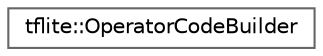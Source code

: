 digraph "Graphical Class Hierarchy"
{
 // LATEX_PDF_SIZE
  bgcolor="transparent";
  edge [fontname=Helvetica,fontsize=10,labelfontname=Helvetica,labelfontsize=10];
  node [fontname=Helvetica,fontsize=10,shape=box,height=0.2,width=0.4];
  rankdir="LR";
  Node0 [id="Node000000",label="tflite::OperatorCodeBuilder",height=0.2,width=0.4,color="grey40", fillcolor="white", style="filled",URL="$structtflite_1_1_operator_code_builder.html",tooltip=" "];
}
